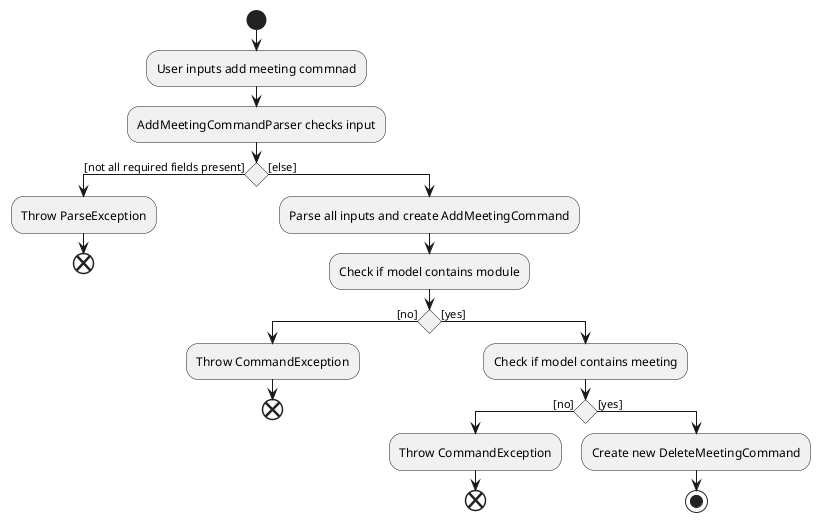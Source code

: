 @startuml
start
:User inputs add meeting commnad;
:AddMeetingCommandParser checks input;
if () then ([not all required fields present])
    :Throw ParseException;
    end
else ([else])
    :Parse all inputs and create AddMeetingCommand;
    :Check if model contains module;
    if () then ([no])
        :Throw CommandException;
        end
    else ([yes])
        :Check if model contains meeting;
        if () then ([no])
            :Throw CommandException;
            end
        else ([yes])
            :Create new DeleteMeetingCommand;
            stop
@enduml
